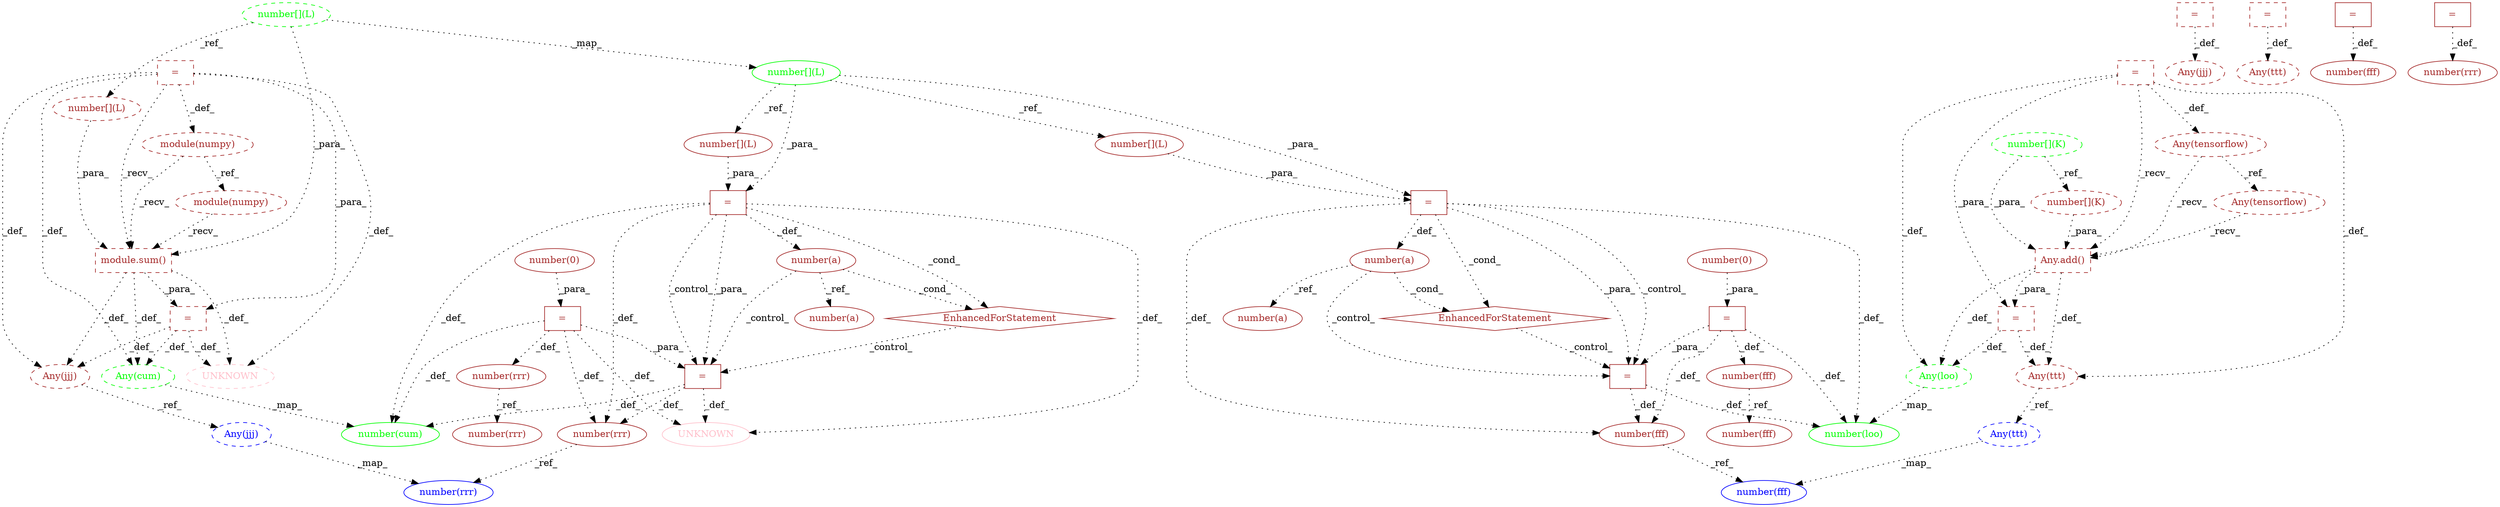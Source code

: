 digraph G {
1 [label="Any(jjj)" shape=ellipse style=dashed color=blue fontcolor=blue]
2 [label="=" shape=box style=dashed color=brown fontcolor=brown]
3 [label="number(fff)" shape=ellipse style=solid color=brown fontcolor=brown]
4 [label="number(loo)" shape=ellipse style=solid color=green fontcolor=green]
5 [label="=" shape=box style=solid color=brown fontcolor=brown]
6 [label="number[](L)" shape=ellipse style=solid color=green fontcolor=green]
7 [label="Any(loo)" shape=ellipse style=dashed color=green fontcolor=green]
8 [label="number(a)" shape=ellipse style=solid color=brown fontcolor=brown]
9 [label="Any(cum)" shape=ellipse style=dashed color=green fontcolor=green]
10 [label="EnhancedForStatement" shape=diamond style=solid color=brown fontcolor=brown]
11 [label="number[](L)" shape=ellipse style=dashed color=green fontcolor=green]
12 [label="number(rrr)" shape=ellipse style=solid color=blue fontcolor=blue]
13 [label="number[](K)" shape=ellipse style=dashed color=brown fontcolor=brown]
14 [label="=" shape=box style=solid color=brown fontcolor=brown]
15 [label="number(fff)" shape=ellipse style=solid color=brown fontcolor=brown]
16 [label="Any(ttt)" shape=ellipse style=dashed color=blue fontcolor=blue]
17 [label="UNKNOWN" shape=ellipse style=solid color=pink fontcolor=pink]
18 [label="=" shape=box style=solid color=brown fontcolor=brown]
19 [label="EnhancedForStatement" shape=diamond style=solid color=brown fontcolor=brown]
20 [label="Any(jjj)" shape=ellipse style=dashed color=brown fontcolor=brown]
21 [label="number[](L)" shape=ellipse style=dashed color=brown fontcolor=brown]
22 [label="=" shape=box style=solid color=brown fontcolor=brown]
23 [label="module(numpy)" shape=ellipse style=dashed color=brown fontcolor=brown]
24 [label="Any(ttt)" shape=ellipse style=dashed color=brown fontcolor=brown]
25 [label="number[](K)" shape=ellipse style=dashed color=green fontcolor=green]
26 [label="=" shape=box style=dashed color=brown fontcolor=brown]
27 [label="number(fff)" shape=ellipse style=solid color=blue fontcolor=blue]
28 [label="number(cum)" shape=ellipse style=solid color=green fontcolor=green]
29 [label="=" shape=box style=dashed color=brown fontcolor=brown]
30 [label="number(fff)" shape=ellipse style=solid color=brown fontcolor=brown]
31 [label="=" shape=box style=solid color=brown fontcolor=brown]
32 [label="number(a)" shape=ellipse style=solid color=brown fontcolor=brown]
33 [label="=" shape=box style=dashed color=brown fontcolor=brown]
34 [label="number(rrr)" shape=ellipse style=solid color=brown fontcolor=brown]
35 [label="Any(ttt)" shape=ellipse style=dashed color=brown fontcolor=brown]
36 [label="number(fff)" shape=ellipse style=solid color=brown fontcolor=brown]
37 [label="=" shape=box style=solid color=brown fontcolor=brown]
38 [label="number(0)" shape=ellipse style=solid color=brown fontcolor=brown]
39 [label="=" shape=box style=dashed color=brown fontcolor=brown]
40 [label="=" shape=box style=solid color=brown fontcolor=brown]
41 [label="UNKNOWN" shape=ellipse style=dashed color=pink fontcolor=pink]
42 [label="Any(tensorflow)" shape=ellipse style=dashed color=brown fontcolor=brown]
43 [label="number(a)" shape=ellipse style=solid color=brown fontcolor=brown]
44 [label="number(0)" shape=ellipse style=solid color=brown fontcolor=brown]
45 [label="Any(tensorflow)" shape=ellipse style=dashed color=brown fontcolor=brown]
46 [label="=" shape=box style=solid color=brown fontcolor=brown]
47 [label="module(numpy)" shape=ellipse style=dashed color=brown fontcolor=brown]
48 [label="number[](L)" shape=ellipse style=solid color=brown fontcolor=brown]
49 [label="Any(jjj)" shape=ellipse style=dashed color=brown fontcolor=brown]
50 [label="module.sum()" shape=box style=dashed color=brown fontcolor=brown]
51 [label="number(rrr)" shape=ellipse style=solid color=brown fontcolor=brown]
52 [label="number(rrr)" shape=ellipse style=solid color=brown fontcolor=brown]
53 [label="number(rrr)" shape=ellipse style=solid color=brown fontcolor=brown]
54 [label="Any.add()" shape=box style=dashed color=brown fontcolor=brown]
55 [label="number[](L)" shape=ellipse style=solid color=brown fontcolor=brown]
56 [label="number(a)" shape=ellipse style=solid color=brown fontcolor=brown]
57 [label="=" shape=box style=dashed color=brown fontcolor=brown]
49 -> 1 [label="_ref_" style=dotted];
14 -> 3 [label="_def_" style=dotted];
18 -> 3 [label="_def_" style=dotted];
46 -> 3 [label="_def_" style=dotted];
14 -> 4 [label="_def_" style=dotted];
18 -> 4 [label="_def_" style=dotted];
46 -> 4 [label="_def_" style=dotted];
7 -> 4 [label="_map_" style=dotted];
44 -> 5 [label="_para_" style=dotted];
11 -> 6 [label="_map_" style=dotted];
33 -> 7 [label="_def_" style=dotted];
54 -> 7 [label="_def_" style=dotted];
39 -> 7 [label="_def_" style=dotted];
56 -> 8 [label="_ref_" style=dotted];
29 -> 9 [label="_def_" style=dotted];
50 -> 9 [label="_def_" style=dotted];
2 -> 9 [label="_def_" style=dotted];
32 -> 10 [label="_cond_" style=dotted];
46 -> 10 [label="_cond_" style=dotted];
52 -> 12 [label="_ref_" style=dotted];
1 -> 12 [label="_map_" style=dotted];
25 -> 13 [label="_ref_" style=dotted];
10 -> 14 [label="_control_" style=dotted];
18 -> 14 [label="_para_" style=dotted];
46 -> 14 [label="_para_" style=dotted];
32 -> 14 [label="_control_" style=dotted];
46 -> 14 [label="_control_" style=dotted];
18 -> 15 [label="_def_" style=dotted];
35 -> 16 [label="_ref_" style=dotted];
22 -> 17 [label="_def_" style=dotted];
40 -> 17 [label="_def_" style=dotted];
5 -> 17 [label="_def_" style=dotted];
38 -> 18 [label="_para_" style=dotted];
56 -> 19 [label="_cond_" style=dotted];
40 -> 19 [label="_cond_" style=dotted];
26 -> 20 [label="_def_" style=dotted];
11 -> 21 [label="_ref_" style=dotted];
19 -> 22 [label="_control_" style=dotted];
40 -> 22 [label="_para_" style=dotted];
5 -> 22 [label="_para_" style=dotted];
56 -> 22 [label="_control_" style=dotted];
40 -> 22 [label="_control_" style=dotted];
2 -> 23 [label="_def_" style=dotted];
57 -> 24 [label="_def_" style=dotted];
3 -> 27 [label="_ref_" style=dotted];
16 -> 27 [label="_map_" style=dotted];
22 -> 28 [label="_def_" style=dotted];
40 -> 28 [label="_def_" style=dotted];
5 -> 28 [label="_def_" style=dotted];
9 -> 28 [label="_map_" style=dotted];
50 -> 29 [label="_para_" style=dotted];
2 -> 29 [label="_para_" style=dotted];
37 -> 30 [label="_def_" style=dotted];
46 -> 32 [label="_def_" style=dotted];
54 -> 33 [label="_para_" style=dotted];
39 -> 33 [label="_para_" style=dotted];
5 -> 34 [label="_def_" style=dotted];
33 -> 35 [label="_def_" style=dotted];
54 -> 35 [label="_def_" style=dotted];
39 -> 35 [label="_def_" style=dotted];
15 -> 36 [label="_ref_" style=dotted];
55 -> 40 [label="_para_" style=dotted];
6 -> 40 [label="_para_" style=dotted];
29 -> 41 [label="_def_" style=dotted];
50 -> 41 [label="_def_" style=dotted];
2 -> 41 [label="_def_" style=dotted];
45 -> 42 [label="_ref_" style=dotted];
32 -> 43 [label="_ref_" style=dotted];
39 -> 45 [label="_def_" style=dotted];
48 -> 46 [label="_para_" style=dotted];
6 -> 46 [label="_para_" style=dotted];
23 -> 47 [label="_ref_" style=dotted];
6 -> 48 [label="_ref_" style=dotted];
29 -> 49 [label="_def_" style=dotted];
50 -> 49 [label="_def_" style=dotted];
2 -> 49 [label="_def_" style=dotted];
47 -> 50 [label="_recv_" style=dotted];
21 -> 50 [label="_para_" style=dotted];
23 -> 50 [label="_recv_" style=dotted];
2 -> 50 [label="_recv_" style=dotted];
11 -> 50 [label="_para_" style=dotted];
31 -> 51 [label="_def_" style=dotted];
22 -> 52 [label="_def_" style=dotted];
40 -> 52 [label="_def_" style=dotted];
5 -> 52 [label="_def_" style=dotted];
34 -> 53 [label="_ref_" style=dotted];
42 -> 54 [label="_recv_" style=dotted];
13 -> 54 [label="_para_" style=dotted];
25 -> 54 [label="_para_" style=dotted];
45 -> 54 [label="_recv_" style=dotted];
39 -> 54 [label="_recv_" style=dotted];
6 -> 55 [label="_ref_" style=dotted];
40 -> 56 [label="_def_" style=dotted];
}